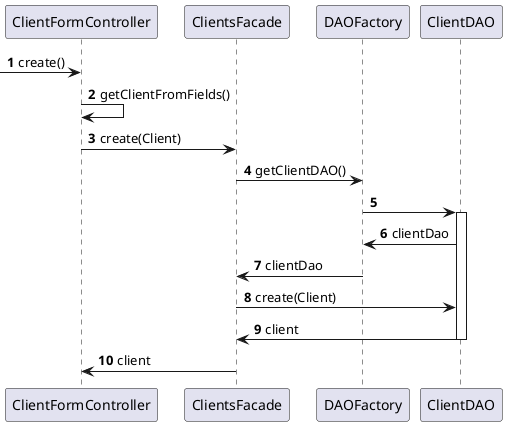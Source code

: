 @startuml

autonumber

-> ClientFormController : create()
ClientFormController -> ClientFormController : getClientFromFields()
ClientFormController -> ClientsFacade : create(Client)
ClientsFacade -> DAOFactory : getClientDAO()
DAOFactory -> ClientDAO++
ClientDAO -> DAOFactory : clientDao
DAOFactory -> ClientsFacade : clientDao
ClientsFacade -> ClientDAO : create(Client)
ClientDAO -> ClientsFacade : client
deactivate ClientDAO
ClientsFacade -> ClientFormController : client

@enduml